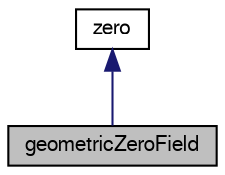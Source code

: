 digraph "geometricZeroField"
{
  bgcolor="transparent";
  edge [fontname="FreeSans",fontsize="10",labelfontname="FreeSans",labelfontsize="10"];
  node [fontname="FreeSans",fontsize="10",shape=record];
  Node2 [label="geometricZeroField",height=0.2,width=0.4,color="black", fillcolor="grey75", style="filled", fontcolor="black"];
  Node3 -> Node2 [dir="back",color="midnightblue",fontsize="10",style="solid",fontname="FreeSans"];
  Node3 [label="zero",height=0.2,width=0.4,color="black",URL="$a28502.html",tooltip="A class representing the concept of 0 used to avoid unnecessary manipulations for objects that are kn..."];
}
